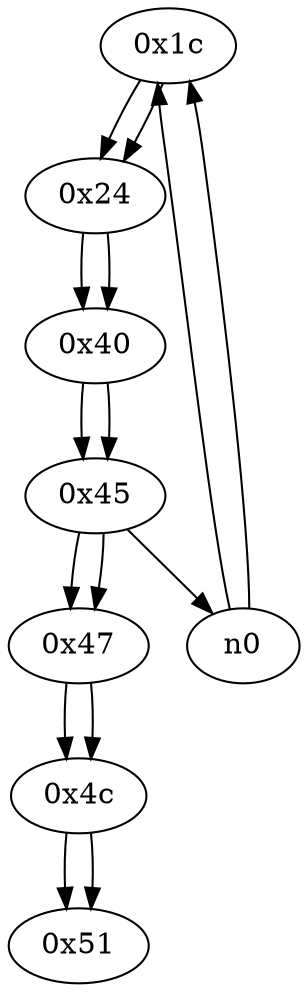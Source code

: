 digraph G{
/* nodes */
/* Start Freq.: 31440 */
/* entry: 0x1c  */
  n1 [label="0x1c"]
  n2 [label="0x24"]
  n3 [label="0x40"]
  n4 [label="0x45"]
  n5 [label="0x47"]
  n6 [label="0x4c"]
  n7 [label="0x51"]
/* edges */
n1 -> n2;
n0 -> n1;
n0 -> n1;
n2 -> n3;
n1 -> n2;
n3 -> n4;
n2 -> n3;
n4 -> n0;
n4 -> n5;
n3 -> n4;
n5 -> n6;
n4 -> n5;
n6 -> n7;
n5 -> n6;
n6 -> n7;
}
